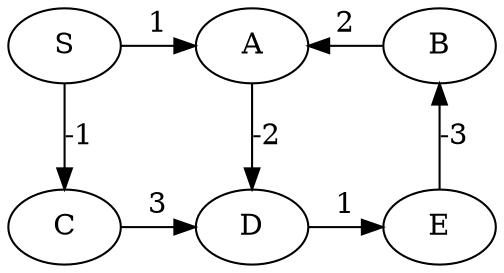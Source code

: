 digraph G {

  { rank = same; S A B }
  { rank = same; C D E }

  S -> A [label = "1"];
  S -> C [label = "-1"];
  A -> D [label = "-2"];
  B -> A [label = "2"] [constraint = false];
  C -> D [label = "3"];
  D -> E [label = "1"];
  E -> B [label = "-3"][constraint = false];

}